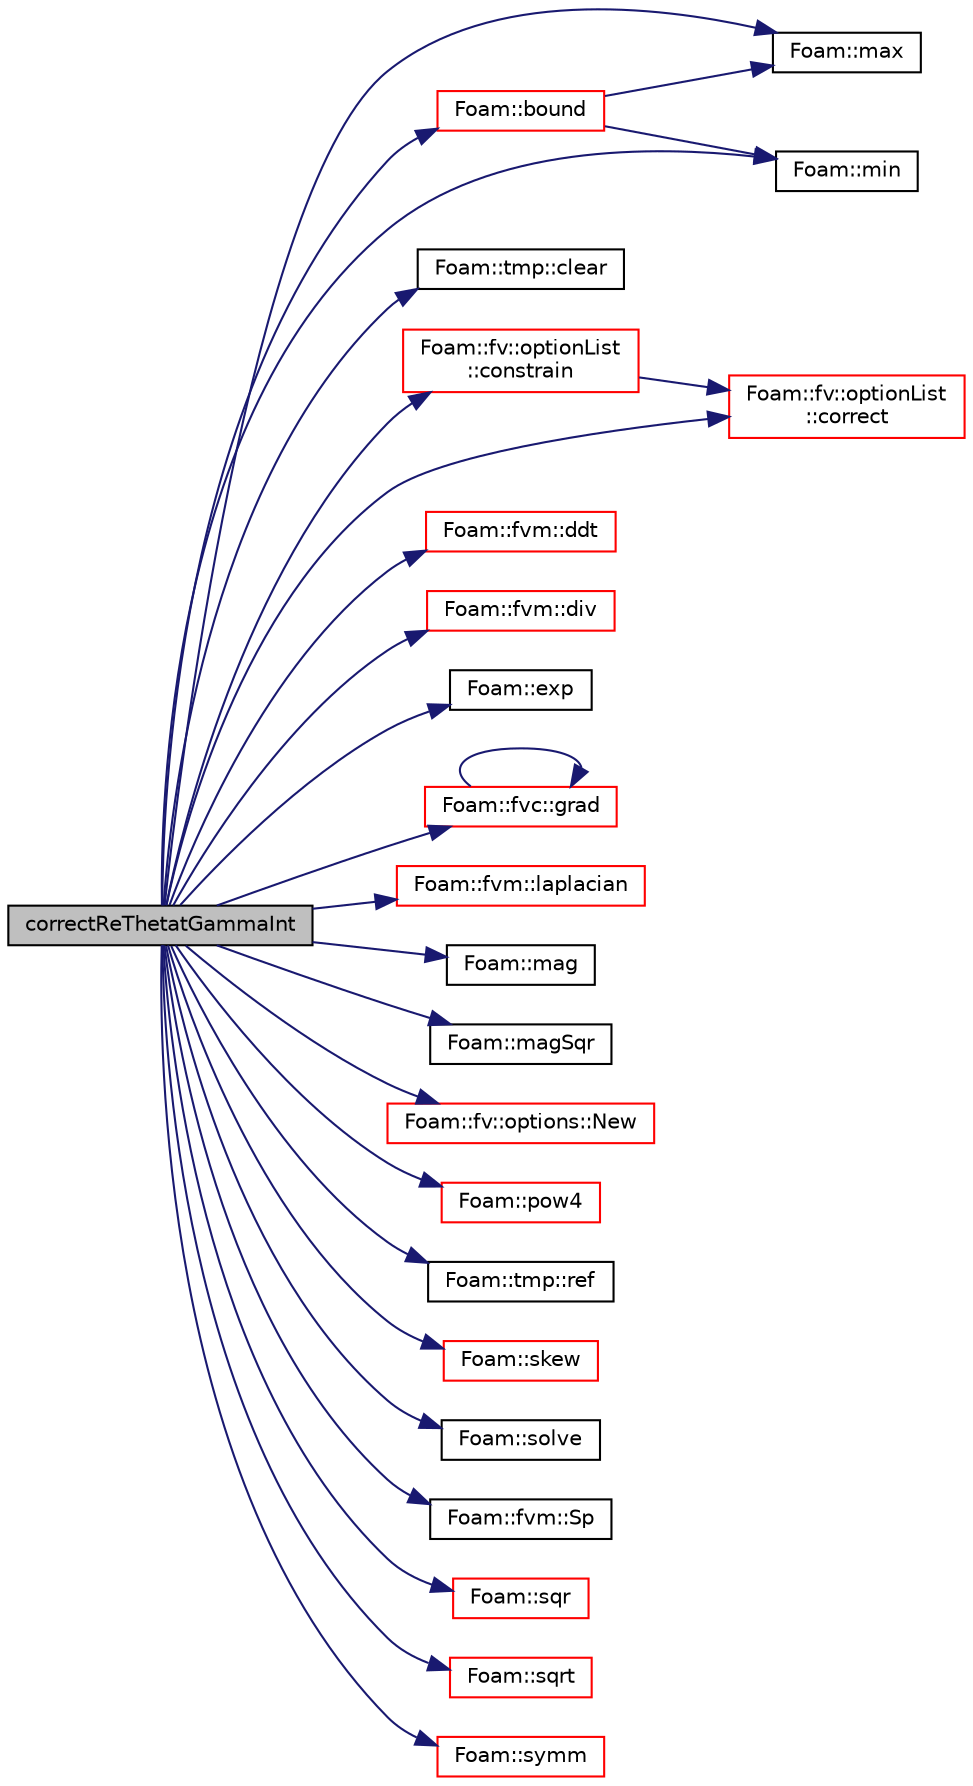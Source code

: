 digraph "correctReThetatGammaInt"
{
  bgcolor="transparent";
  edge [fontname="Helvetica",fontsize="10",labelfontname="Helvetica",labelfontsize="10"];
  node [fontname="Helvetica",fontsize="10",shape=record];
  rankdir="LR";
  Node148 [label="correctReThetatGammaInt",height=0.2,width=0.4,color="black", fillcolor="grey75", style="filled", fontcolor="black"];
  Node148 -> Node149 [color="midnightblue",fontsize="10",style="solid",fontname="Helvetica"];
  Node149 [label="Foam::bound",height=0.2,width=0.4,color="red",URL="$a21851.html#a334b2a2d0ce7997d360f7a018174a077",tooltip="Bound the given scalar field if it has gone unbounded. "];
  Node149 -> Node283 [color="midnightblue",fontsize="10",style="solid",fontname="Helvetica"];
  Node283 [label="Foam::max",height=0.2,width=0.4,color="black",URL="$a21851.html#ac993e906cf2774ae77e666bc24e81733"];
  Node149 -> Node347 [color="midnightblue",fontsize="10",style="solid",fontname="Helvetica"];
  Node347 [label="Foam::min",height=0.2,width=0.4,color="black",URL="$a21851.html#a253e112ad2d56d96230ff39ea7f442dc"];
  Node148 -> Node459 [color="midnightblue",fontsize="10",style="solid",fontname="Helvetica"];
  Node459 [label="Foam::tmp::clear",height=0.2,width=0.4,color="black",URL="$a27077.html#adf1d9633e64d0de6a36e0af17ccd8163",tooltip="If object pointer points to valid object: "];
  Node148 -> Node460 [color="midnightblue",fontsize="10",style="solid",fontname="Helvetica"];
  Node460 [label="Foam::fv::optionList\l::constrain",height=0.2,width=0.4,color="red",URL="$a22669.html#ab41c286bca1d06f1df7ae33c4f45b1bd",tooltip="Apply constraints to equation. "];
  Node460 -> Node467 [color="midnightblue",fontsize="10",style="solid",fontname="Helvetica"];
  Node467 [label="Foam::fv::optionList\l::correct",height=0.2,width=0.4,color="red",URL="$a22669.html#ae3e6a795c3429c465e44e8953d47e34a",tooltip="Apply correction to field. "];
  Node148 -> Node467 [color="midnightblue",fontsize="10",style="solid",fontname="Helvetica"];
  Node148 -> Node474 [color="midnightblue",fontsize="10",style="solid",fontname="Helvetica"];
  Node474 [label="Foam::fvm::ddt",height=0.2,width=0.4,color="red",URL="$a21862.html#a2d88eca98ab69b84af7ddb96e35f5a44"];
  Node148 -> Node475 [color="midnightblue",fontsize="10",style="solid",fontname="Helvetica"];
  Node475 [label="Foam::fvm::div",height=0.2,width=0.4,color="red",URL="$a21862.html#a058dd4757c11ae656c8d576632b33d25"];
  Node148 -> Node484 [color="midnightblue",fontsize="10",style="solid",fontname="Helvetica"];
  Node484 [label="Foam::exp",height=0.2,width=0.4,color="black",URL="$a21851.html#a12bca6c677fcf0977532179c3cb9bb89"];
  Node148 -> Node485 [color="midnightblue",fontsize="10",style="solid",fontname="Helvetica"];
  Node485 [label="Foam::fvc::grad",height=0.2,width=0.4,color="red",URL="$a21861.html#a7c00ec90ecc15ed3005255e42c52827a"];
  Node485 -> Node485 [color="midnightblue",fontsize="10",style="solid",fontname="Helvetica"];
  Node148 -> Node487 [color="midnightblue",fontsize="10",style="solid",fontname="Helvetica"];
  Node487 [label="Foam::fvm::laplacian",height=0.2,width=0.4,color="red",URL="$a21862.html#a05679b154654e47e9f1e2fbd2bc0bae0"];
  Node148 -> Node253 [color="midnightblue",fontsize="10",style="solid",fontname="Helvetica"];
  Node253 [label="Foam::mag",height=0.2,width=0.4,color="black",URL="$a21851.html#a929da2a3fdcf3dacbbe0487d3a330dae"];
  Node148 -> Node488 [color="midnightblue",fontsize="10",style="solid",fontname="Helvetica"];
  Node488 [label="Foam::magSqr",height=0.2,width=0.4,color="black",URL="$a21851.html#ae6fff2c6981e6d9618aa5038e69def6e"];
  Node148 -> Node283 [color="midnightblue",fontsize="10",style="solid",fontname="Helvetica"];
  Node148 -> Node347 [color="midnightblue",fontsize="10",style="solid",fontname="Helvetica"];
  Node148 -> Node489 [color="midnightblue",fontsize="10",style="solid",fontname="Helvetica"];
  Node489 [label="Foam::fv::options::New",height=0.2,width=0.4,color="red",URL="$a22673.html#a616ee355e53d26b92cf6a39d39f5c594",tooltip="Construct fvOptions and register to datbase if not present. "];
  Node148 -> Node503 [color="midnightblue",fontsize="10",style="solid",fontname="Helvetica"];
  Node503 [label="Foam::pow4",height=0.2,width=0.4,color="red",URL="$a21851.html#aa0ae321d4861170e35fbb938636a4f40"];
  Node148 -> Node160 [color="midnightblue",fontsize="10",style="solid",fontname="Helvetica"];
  Node160 [label="Foam::tmp::ref",height=0.2,width=0.4,color="black",URL="$a27077.html#aeaf81e641282874cef07f5b808efc83b",tooltip="Return non-const reference or generate a fatal error. "];
  Node148 -> Node504 [color="midnightblue",fontsize="10",style="solid",fontname="Helvetica"];
  Node504 [label="Foam::skew",height=0.2,width=0.4,color="red",URL="$a21851.html#aec5060dc82b7727c5935153aa048b2c1"];
  Node148 -> Node505 [color="midnightblue",fontsize="10",style="solid",fontname="Helvetica"];
  Node505 [label="Foam::solve",height=0.2,width=0.4,color="black",URL="$a21851.html#a8d0243cca6dbaab978da0126875aa319",tooltip="Solve returning the solution statistics given convergence tolerance. "];
  Node148 -> Node506 [color="midnightblue",fontsize="10",style="solid",fontname="Helvetica"];
  Node506 [label="Foam::fvm::Sp",height=0.2,width=0.4,color="black",URL="$a21862.html#a85d1dcca92042fd0a570c31ea79c160d"];
  Node148 -> Node507 [color="midnightblue",fontsize="10",style="solid",fontname="Helvetica"];
  Node507 [label="Foam::sqr",height=0.2,width=0.4,color="red",URL="$a21851.html#a277dc11c581d53826ab5090b08f3b17b"];
  Node148 -> Node508 [color="midnightblue",fontsize="10",style="solid",fontname="Helvetica"];
  Node508 [label="Foam::sqrt",height=0.2,width=0.4,color="red",URL="$a21851.html#a8616bd62eebf2342a80222fecb1bda71"];
  Node148 -> Node509 [color="midnightblue",fontsize="10",style="solid",fontname="Helvetica"];
  Node509 [label="Foam::symm",height=0.2,width=0.4,color="red",URL="$a21851.html#a112755faabb5ff081d7a25a936a1d3c4"];
}

